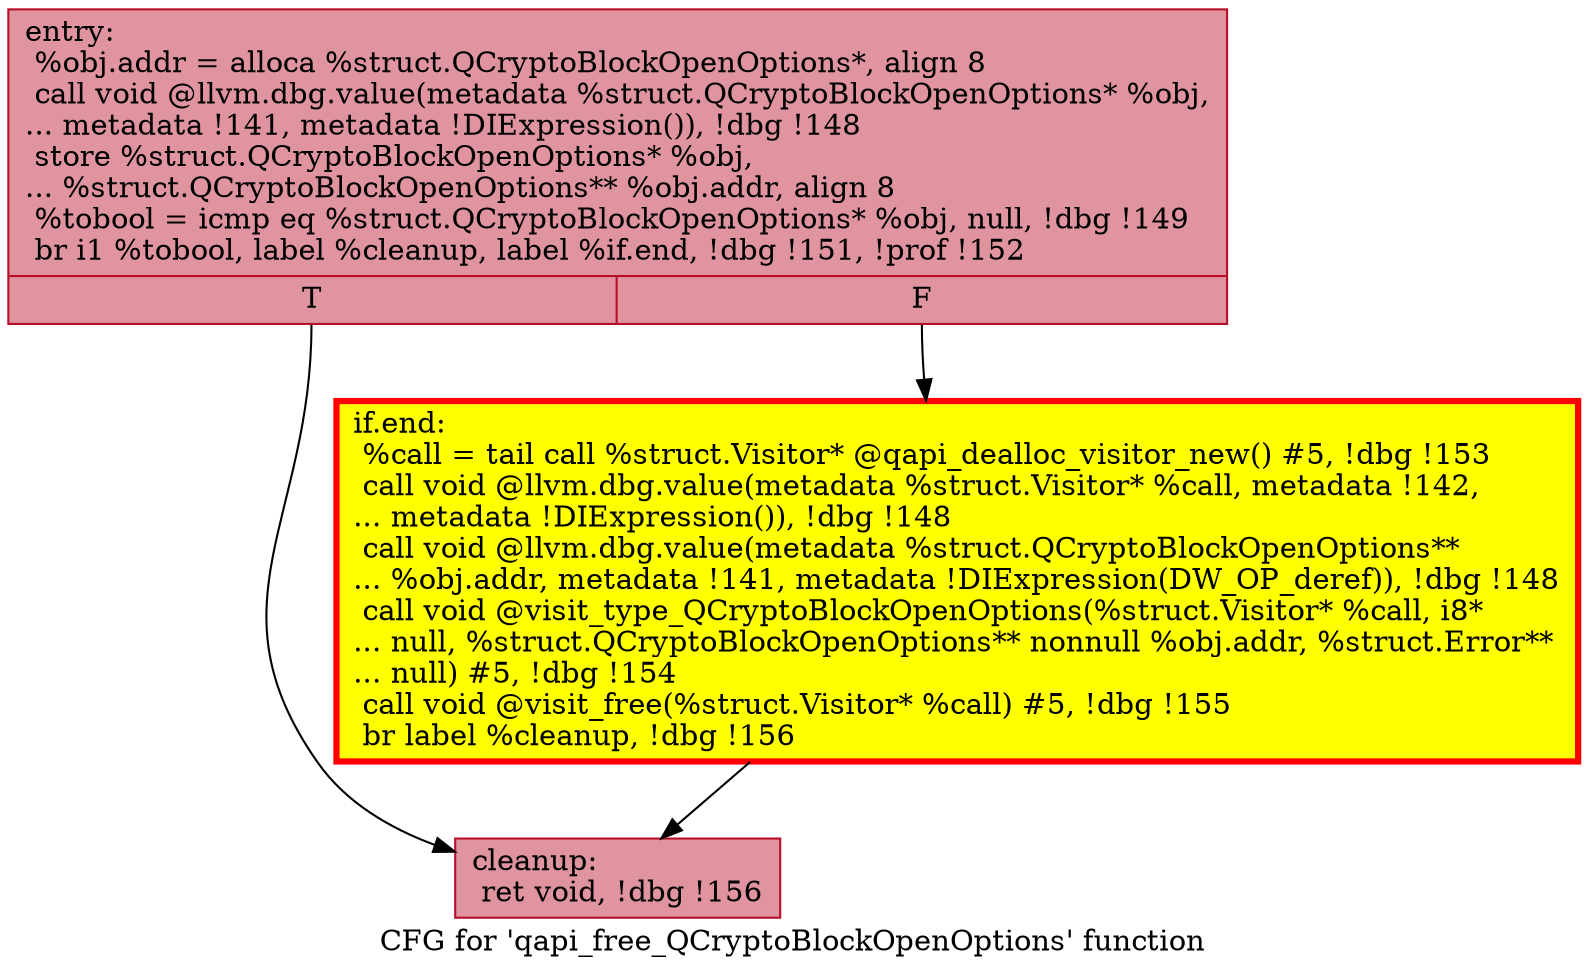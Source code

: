 digraph "CFG for 'qapi_free_QCryptoBlockOpenOptions' function" {
	label="CFG for 'qapi_free_QCryptoBlockOpenOptions' function";

	Node0x556598a51c20 [shape=record,color="#b70d28ff", style=filled, fillcolor="#b70d2870",label="{entry:\l  %obj.addr = alloca %struct.QCryptoBlockOpenOptions*, align 8\l  call void @llvm.dbg.value(metadata %struct.QCryptoBlockOpenOptions* %obj,\l... metadata !141, metadata !DIExpression()), !dbg !148\l  store %struct.QCryptoBlockOpenOptions* %obj,\l... %struct.QCryptoBlockOpenOptions** %obj.addr, align 8\l  %tobool = icmp eq %struct.QCryptoBlockOpenOptions* %obj, null, !dbg !149\l  br i1 %tobool, label %cleanup, label %if.end, !dbg !151, !prof !152\l|{<s0>T|<s1>F}}"];
	Node0x556598a51c20:s0 -> Node0x556598a577d0;
	Node0x556598a51c20:s1 -> Node0x556598a57490;
	Node0x556598a57490 [shape=record,penwidth=3.0, style="filled", color="red", fillcolor="yellow",label="{if.end:                                           \l  %call = tail call %struct.Visitor* @qapi_dealloc_visitor_new() #5, !dbg !153\l  call void @llvm.dbg.value(metadata %struct.Visitor* %call, metadata !142,\l... metadata !DIExpression()), !dbg !148\l  call void @llvm.dbg.value(metadata %struct.QCryptoBlockOpenOptions**\l... %obj.addr, metadata !141, metadata !DIExpression(DW_OP_deref)), !dbg !148\l  call void @visit_type_QCryptoBlockOpenOptions(%struct.Visitor* %call, i8*\l... null, %struct.QCryptoBlockOpenOptions** nonnull %obj.addr, %struct.Error**\l... null) #5, !dbg !154\l  call void @visit_free(%struct.Visitor* %call) #5, !dbg !155\l  br label %cleanup, !dbg !156\l}"];
	Node0x556598a57490 -> Node0x556598a577d0;
	Node0x556598a577d0 [shape=record,color="#b70d28ff", style=filled, fillcolor="#b70d2870",label="{cleanup:                                          \l  ret void, !dbg !156\l}"];
}
